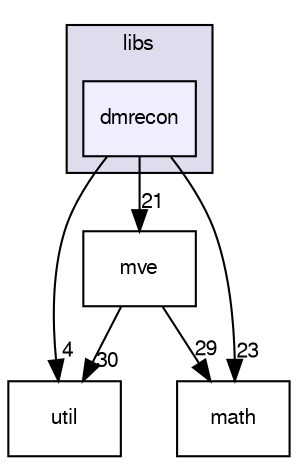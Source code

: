 digraph "/home/jason/x/texture-reconstruction/mve/libs/dmrecon" {
  compound=true
  node [ fontsize="10", fontname="FreeSans"];
  edge [ labelfontsize="10", labelfontname="FreeSans"];
  subgraph clusterdir_6719ab1f1f7655efc2fa43f7eb574fd1 {
    graph [ bgcolor="#ddddee", pencolor="black", label="libs" fontname="FreeSans", fontsize="10", URL="dir_6719ab1f1f7655efc2fa43f7eb574fd1.html"]
  dir_8b534cdc42e4aac25d2c321fec29e865 [shape=box, label="dmrecon", style="filled", fillcolor="#eeeeff", pencolor="black", URL="dir_8b534cdc42e4aac25d2c321fec29e865.html"];
  }
  dir_2e5bde0e768e1c9a7f40cd5999af9f90 [shape=box label="util" URL="dir_2e5bde0e768e1c9a7f40cd5999af9f90.html"];
  dir_e03f63f02d48f81ee131e4c7c81c9756 [shape=box label="math" URL="dir_e03f63f02d48f81ee131e4c7c81c9756.html"];
  dir_685ef39c755da42c308451c2e6d1fd3d [shape=box label="mve" URL="dir_685ef39c755da42c308451c2e6d1fd3d.html"];
  dir_8b534cdc42e4aac25d2c321fec29e865->dir_2e5bde0e768e1c9a7f40cd5999af9f90 [headlabel="4", labeldistance=1.5 headhref="dir_000001_000007.html"];
  dir_8b534cdc42e4aac25d2c321fec29e865->dir_e03f63f02d48f81ee131e4c7c81c9756 [headlabel="23", labeldistance=1.5 headhref="dir_000001_000003.html"];
  dir_8b534cdc42e4aac25d2c321fec29e865->dir_685ef39c755da42c308451c2e6d1fd3d [headlabel="21", labeldistance=1.5 headhref="dir_000001_000004.html"];
  dir_685ef39c755da42c308451c2e6d1fd3d->dir_2e5bde0e768e1c9a7f40cd5999af9f90 [headlabel="30", labeldistance=1.5 headhref="dir_000004_000007.html"];
  dir_685ef39c755da42c308451c2e6d1fd3d->dir_e03f63f02d48f81ee131e4c7c81c9756 [headlabel="29", labeldistance=1.5 headhref="dir_000004_000003.html"];
}
